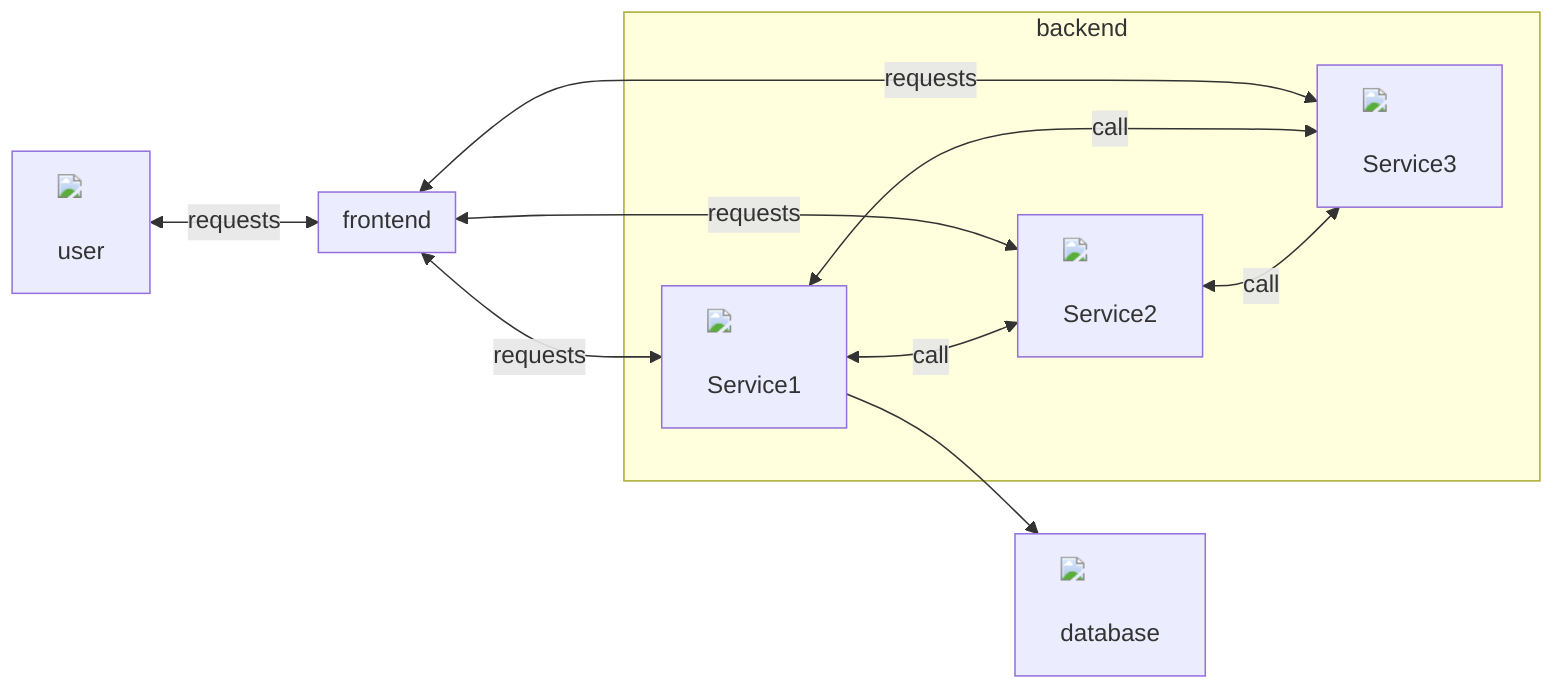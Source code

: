 flowchart LR
    user[<img src='https://cdn.iconscout.com/icon/free/png-512/free-development-2230922-1914286.png?f=webp&w=256' /> \nuser]
    
    subgraph frontend
    end

    user <-- requests --> frontend
    
    frontend <-- requests --> Service1
    frontend <-- requests --> Service2
    frontend <-- requests --> Service3

    subgraph backend
        Service1[<img src='https://cdn.iconscout.com/icon/premium/png-512-thumb/service-1407177-1190587.png?f=webp&w=256' /> \nService1]
        Service2[<img src='https://cdn.iconscout.com/icon/premium/png-512-thumb/service-1407177-1190587.png?f=webp&w=256' /> \nService2]
        Service3[<img src='https://cdn.iconscout.com/icon/premium/png-512-thumb/service-1407177-1190587.png?f=webp&w=256' /> \nService3]
        
        Service1 <-- call --> Service2
        Service1 <-- call --> Service3
        Service2 <-- call --> Service3
    end

    database[<img src='https://cdn.iconscout.com/icon/premium/png-512-thumb/database-1138-1150296.png?f=webp&w=256' /> \ndatabase]
    Service1 --> database